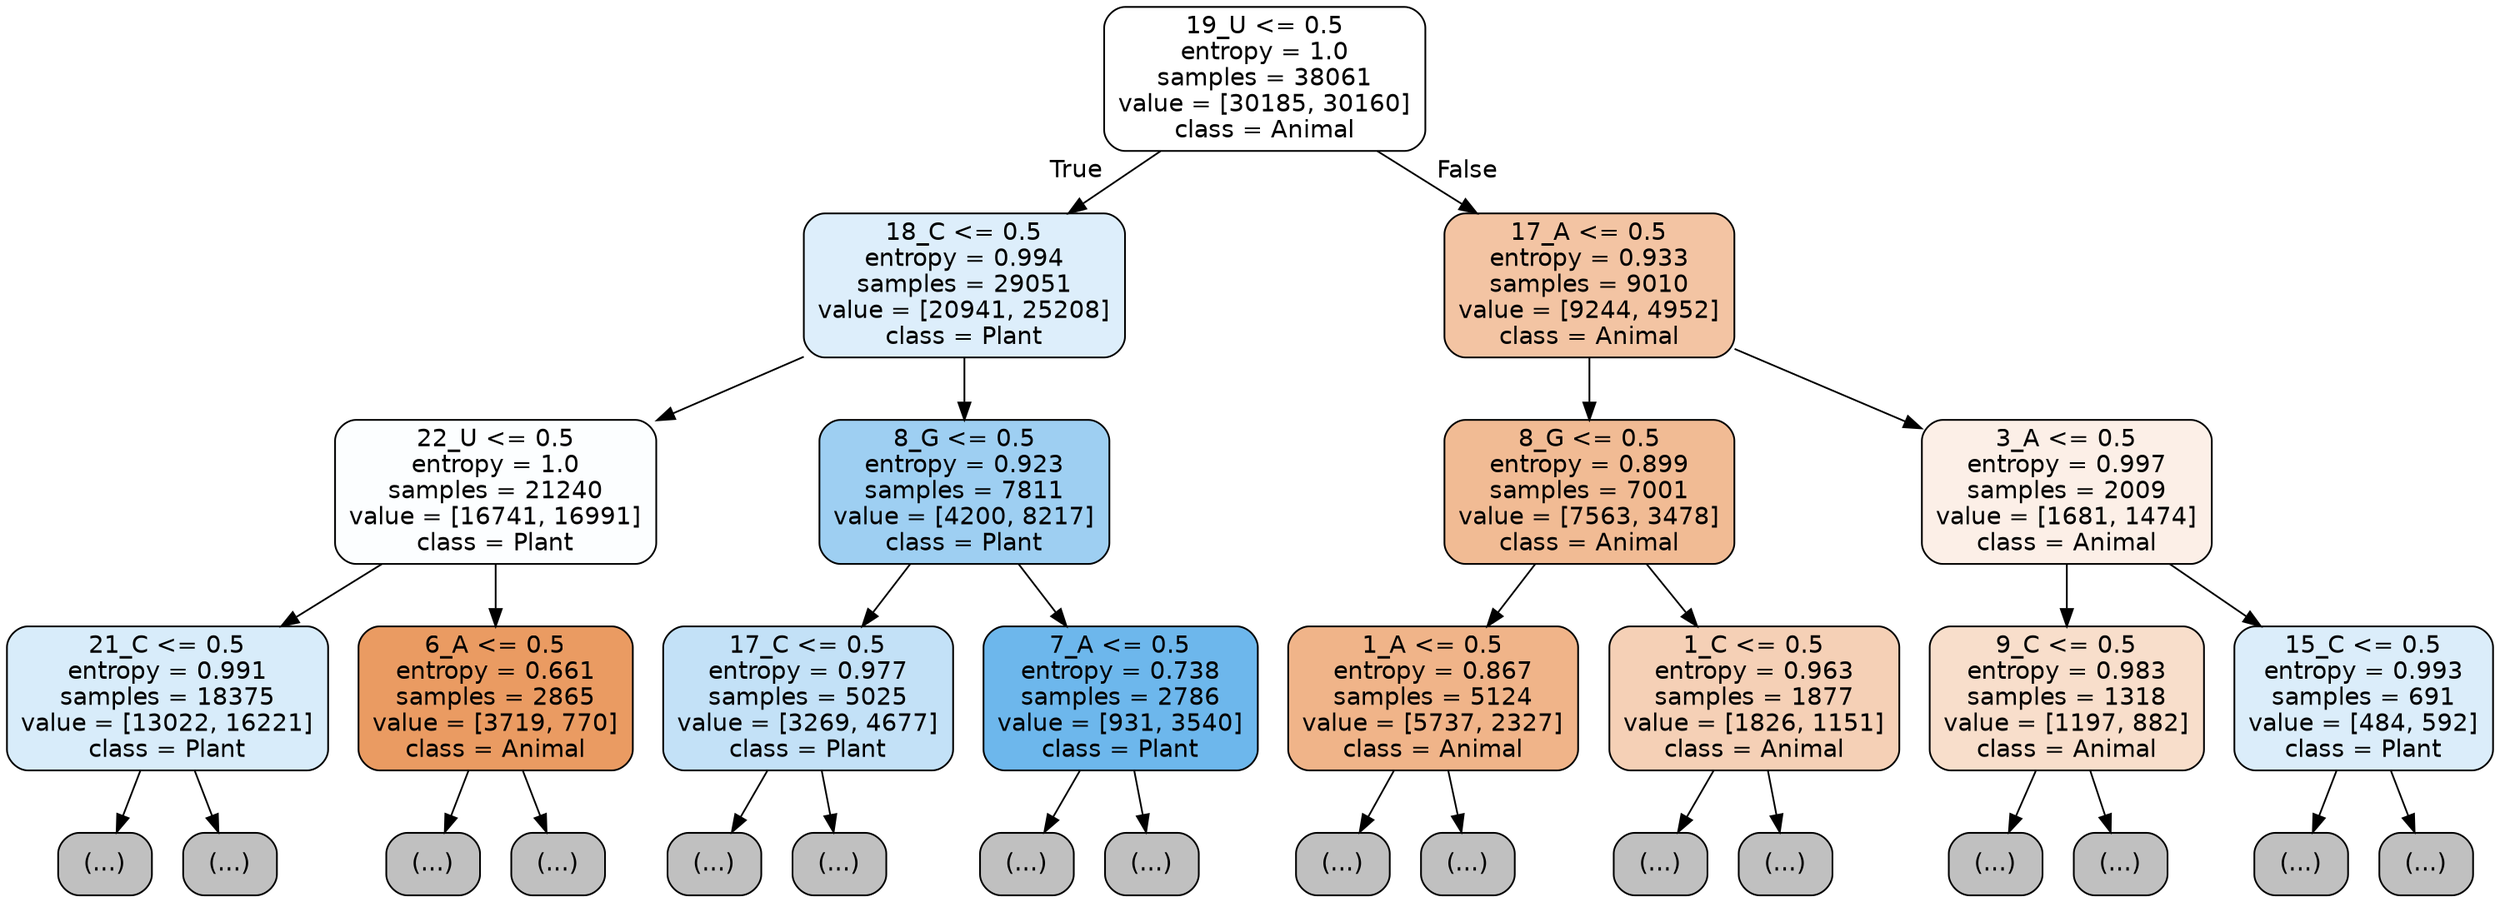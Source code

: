 digraph Tree {
node [shape=box, style="filled, rounded", color="black", fontname="helvetica"] ;
edge [fontname="helvetica"] ;
0 [label="19_U <= 0.5\nentropy = 1.0\nsamples = 38061\nvalue = [30185, 30160]\nclass = Animal", fillcolor="#ffffff"] ;
1 [label="18_C <= 0.5\nentropy = 0.994\nsamples = 29051\nvalue = [20941, 25208]\nclass = Plant", fillcolor="#ddeefb"] ;
0 -> 1 [labeldistance=2.5, labelangle=45, headlabel="True"] ;
2 [label="22_U <= 0.5\nentropy = 1.0\nsamples = 21240\nvalue = [16741, 16991]\nclass = Plant", fillcolor="#fcfeff"] ;
1 -> 2 ;
3 [label="21_C <= 0.5\nentropy = 0.991\nsamples = 18375\nvalue = [13022, 16221]\nclass = Plant", fillcolor="#d8ecfa"] ;
2 -> 3 ;
4 [label="(...)", fillcolor="#C0C0C0"] ;
3 -> 4 ;
6963 [label="(...)", fillcolor="#C0C0C0"] ;
3 -> 6963 ;
8504 [label="6_A <= 0.5\nentropy = 0.661\nsamples = 2865\nvalue = [3719, 770]\nclass = Animal", fillcolor="#ea9b62"] ;
2 -> 8504 ;
8505 [label="(...)", fillcolor="#C0C0C0"] ;
8504 -> 8505 ;
9306 [label="(...)", fillcolor="#C0C0C0"] ;
8504 -> 9306 ;
9603 [label="8_G <= 0.5\nentropy = 0.923\nsamples = 7811\nvalue = [4200, 8217]\nclass = Plant", fillcolor="#9ecff2"] ;
1 -> 9603 ;
9604 [label="17_C <= 0.5\nentropy = 0.977\nsamples = 5025\nvalue = [3269, 4677]\nclass = Plant", fillcolor="#c3e1f7"] ;
9603 -> 9604 ;
9605 [label="(...)", fillcolor="#C0C0C0"] ;
9604 -> 9605 ;
11160 [label="(...)", fillcolor="#C0C0C0"] ;
9604 -> 11160 ;
11681 [label="7_A <= 0.5\nentropy = 0.738\nsamples = 2786\nvalue = [931, 3540]\nclass = Plant", fillcolor="#6db7ec"] ;
9603 -> 11681 ;
11682 [label="(...)", fillcolor="#C0C0C0"] ;
11681 -> 11682 ;
12205 [label="(...)", fillcolor="#C0C0C0"] ;
11681 -> 12205 ;
12384 [label="17_A <= 0.5\nentropy = 0.933\nsamples = 9010\nvalue = [9244, 4952]\nclass = Animal", fillcolor="#f3c4a3"] ;
0 -> 12384 [labeldistance=2.5, labelangle=-45, headlabel="False"] ;
12385 [label="8_G <= 0.5\nentropy = 0.899\nsamples = 7001\nvalue = [7563, 3478]\nclass = Animal", fillcolor="#f1bb94"] ;
12384 -> 12385 ;
12386 [label="1_A <= 0.5\nentropy = 0.867\nsamples = 5124\nvalue = [5737, 2327]\nclass = Animal", fillcolor="#f0b489"] ;
12385 -> 12386 ;
12387 [label="(...)", fillcolor="#C0C0C0"] ;
12386 -> 12387 ;
14278 [label="(...)", fillcolor="#C0C0C0"] ;
12386 -> 14278 ;
14917 [label="1_C <= 0.5\nentropy = 0.963\nsamples = 1877\nvalue = [1826, 1151]\nclass = Animal", fillcolor="#f5d0b6"] ;
12385 -> 14917 ;
14918 [label="(...)", fillcolor="#C0C0C0"] ;
14917 -> 14918 ;
15707 [label="(...)", fillcolor="#C0C0C0"] ;
14917 -> 15707 ;
15878 [label="3_A <= 0.5\nentropy = 0.997\nsamples = 2009\nvalue = [1681, 1474]\nclass = Animal", fillcolor="#fcefe7"] ;
12384 -> 15878 ;
15879 [label="9_C <= 0.5\nentropy = 0.983\nsamples = 1318\nvalue = [1197, 882]\nclass = Animal", fillcolor="#f8decb"] ;
15878 -> 15879 ;
15880 [label="(...)", fillcolor="#C0C0C0"] ;
15879 -> 15880 ;
16443 [label="(...)", fillcolor="#C0C0C0"] ;
15879 -> 16443 ;
16586 [label="15_C <= 0.5\nentropy = 0.993\nsamples = 691\nvalue = [484, 592]\nclass = Plant", fillcolor="#dbedfa"] ;
15878 -> 16586 ;
16587 [label="(...)", fillcolor="#C0C0C0"] ;
16586 -> 16587 ;
16812 [label="(...)", fillcolor="#C0C0C0"] ;
16586 -> 16812 ;
}